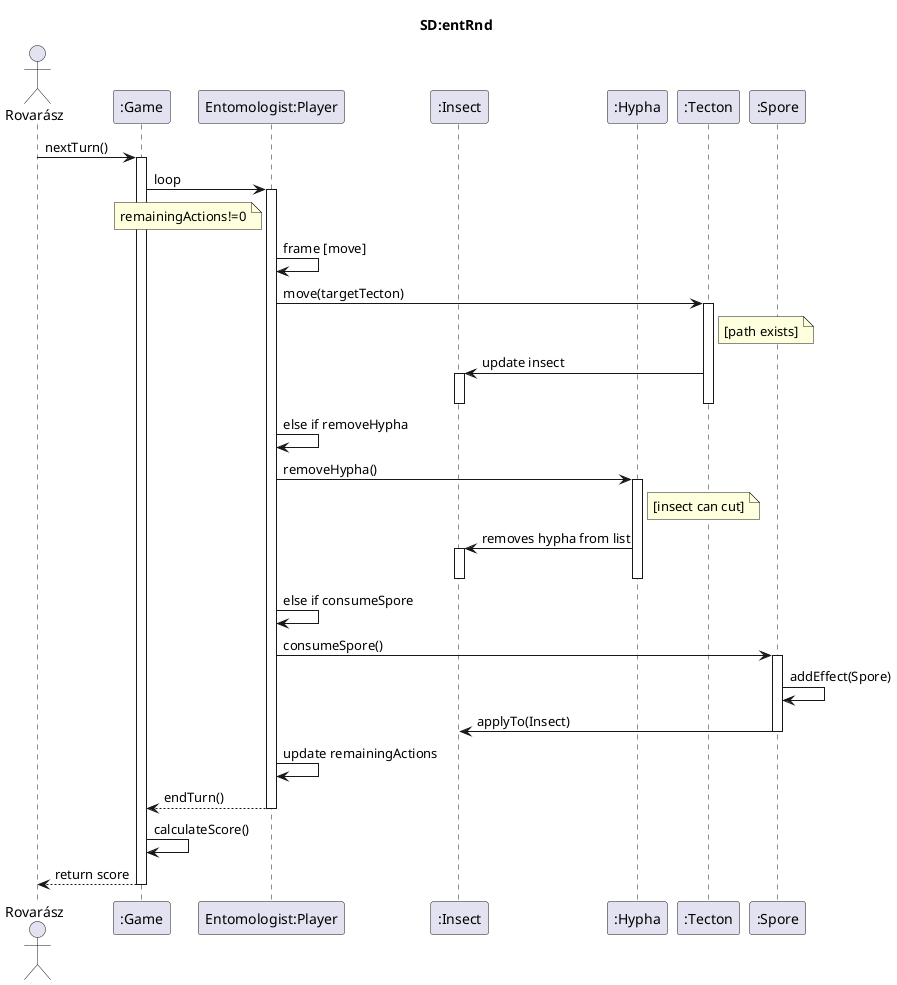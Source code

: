 @startuml SD_entRnd

title SD:entRnd

actor Rovarász
participant ":Game" as Game
participant "Entomologist:Player" as Player
participant ":Insect" as Insect
participant ":Hypha" as Hypha
participant ":Tecton" as Tecton
participant ":Spore" as Spore

Rovarász -> Game: nextTurn()
activate Game

Game -> Player: loop
activate Player

note left of Player: remainingActions!=0

Player -> Player: frame [move]
Player -> Tecton: move(targetTecton)
activate Tecton

note right of Tecton: [path exists]

Tecton -> Insect: update insect
activate Insect
deactivate Insect
deactivate Tecton

Player -> Player: else if removeHypha
Player -> Hypha: removeHypha()
activate Hypha

note right of Hypha: [insect can cut]

Hypha -> Insect: removes hypha from list
activate Insect
deactivate Insect
deactivate Hypha

Player -> Player: else if consumeSpore
Player -> Spore: consumeSpore()
activate Spore

Spore -> Spore: addEffect(Spore)
Spore -> Insect: applyTo(Insect)
deactivate Spore

Player -> Player: update remainingActions

Player --> Game: endTurn()
deactivate Player

Game -> Game: calculateScore()
Game --> Rovarász: return score

deactivate Game
@enduml